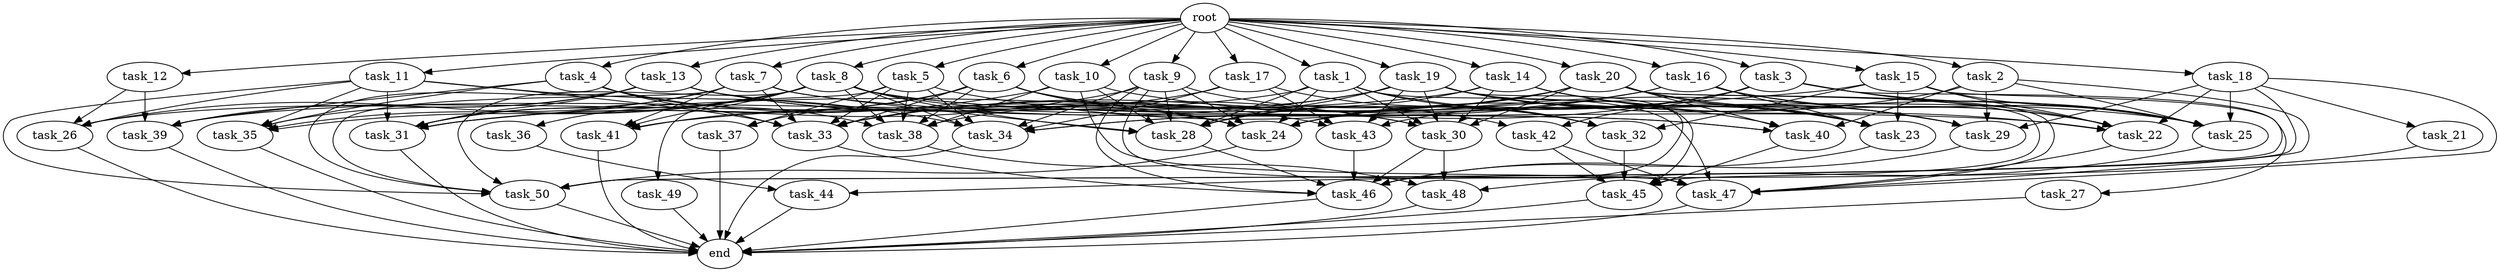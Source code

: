 digraph G {
  root [size="0.000000e+00"];
  task_1 [size="7.923894e+10"];
  task_2 [size="3.995588e+10"];
  task_3 [size="7.822599e+10"];
  task_4 [size="4.561230e+10"];
  task_5 [size="5.046183e+10"];
  task_6 [size="7.043789e+10"];
  task_7 [size="4.146620e+10"];
  task_8 [size="7.687201e+10"];
  task_9 [size="2.377564e+10"];
  task_10 [size="9.343705e+10"];
  task_11 [size="8.118854e+10"];
  task_12 [size="9.119615e+10"];
  task_13 [size="3.584671e+10"];
  task_14 [size="6.109263e+10"];
  task_15 [size="8.232237e+10"];
  task_16 [size="5.524897e+10"];
  task_17 [size="7.398741e+10"];
  task_18 [size="2.779762e+10"];
  task_19 [size="1.713978e+10"];
  task_20 [size="9.002347e+10"];
  task_21 [size="5.827407e+10"];
  task_22 [size="3.367133e+10"];
  task_23 [size="1.962249e+10"];
  task_24 [size="8.461231e+10"];
  task_25 [size="1.890094e+10"];
  task_26 [size="3.466554e+09"];
  task_27 [size="3.274734e+10"];
  task_28 [size="6.741416e+09"];
  task_29 [size="2.942158e+10"];
  task_30 [size="5.818769e+10"];
  task_31 [size="2.082483e+10"];
  task_32 [size="6.887956e+10"];
  task_33 [size="1.098229e+10"];
  task_34 [size="7.476841e+10"];
  task_35 [size="9.238477e+10"];
  task_36 [size="9.959226e+09"];
  task_37 [size="5.966907e+10"];
  task_38 [size="4.979344e+10"];
  task_39 [size="3.426906e+10"];
  task_40 [size="6.725571e+10"];
  task_41 [size="9.773293e+10"];
  task_42 [size="8.067063e+10"];
  task_43 [size="4.289452e+10"];
  task_44 [size="4.019626e+10"];
  task_45 [size="3.555462e+10"];
  task_46 [size="6.054457e+10"];
  task_47 [size="9.427873e+10"];
  task_48 [size="3.352411e+10"];
  task_49 [size="3.053546e+09"];
  task_50 [size="6.497903e+09"];
  end [size="0.000000e+00"];

  root -> task_1 [size="1.000000e-12"];
  root -> task_2 [size="1.000000e-12"];
  root -> task_3 [size="1.000000e-12"];
  root -> task_4 [size="1.000000e-12"];
  root -> task_5 [size="1.000000e-12"];
  root -> task_6 [size="1.000000e-12"];
  root -> task_7 [size="1.000000e-12"];
  root -> task_8 [size="1.000000e-12"];
  root -> task_9 [size="1.000000e-12"];
  root -> task_10 [size="1.000000e-12"];
  root -> task_11 [size="1.000000e-12"];
  root -> task_12 [size="1.000000e-12"];
  root -> task_13 [size="1.000000e-12"];
  root -> task_14 [size="1.000000e-12"];
  root -> task_15 [size="1.000000e-12"];
  root -> task_16 [size="1.000000e-12"];
  root -> task_17 [size="1.000000e-12"];
  root -> task_18 [size="1.000000e-12"];
  root -> task_19 [size="1.000000e-12"];
  root -> task_20 [size="1.000000e-12"];
  task_1 -> task_23 [size="2.803212e+07"];
  task_1 -> task_24 [size="1.057654e+08"];
  task_1 -> task_26 [size="8.666384e+06"];
  task_1 -> task_28 [size="8.426770e+06"];
  task_1 -> task_30 [size="9.697948e+07"];
  task_1 -> task_32 [size="1.721989e+08"];
  task_1 -> task_47 [size="1.178484e+08"];
  task_2 -> task_24 [size="1.057654e+08"];
  task_2 -> task_25 [size="2.700134e+07"];
  task_2 -> task_29 [size="5.884317e+07"];
  task_2 -> task_40 [size="1.345114e+08"];
  task_2 -> task_47 [size="1.178484e+08"];
  task_3 -> task_22 [size="4.810190e+07"];
  task_3 -> task_24 [size="1.057654e+08"];
  task_3 -> task_25 [size="2.700134e+07"];
  task_3 -> task_27 [size="3.274734e+08"];
  task_3 -> task_34 [size="1.068120e+08"];
  task_3 -> task_42 [size="4.033531e+08"];
  task_3 -> task_43 [size="1.072363e+08"];
  task_4 -> task_24 [size="1.057654e+08"];
  task_4 -> task_33 [size="1.372786e+07"];
  task_4 -> task_35 [size="1.847695e+08"];
  task_4 -> task_38 [size="8.298907e+07"];
  task_4 -> task_39 [size="8.567266e+07"];
  task_5 -> task_29 [size="5.884317e+07"];
  task_5 -> task_33 [size="1.372786e+07"];
  task_5 -> task_34 [size="1.068120e+08"];
  task_5 -> task_37 [size="2.983453e+08"];
  task_5 -> task_38 [size="8.298907e+07"];
  task_5 -> task_49 [size="3.053546e+07"];
  task_6 -> task_24 [size="1.057654e+08"];
  task_6 -> task_30 [size="9.697948e+07"];
  task_6 -> task_33 [size="1.372786e+07"];
  task_6 -> task_37 [size="2.983453e+08"];
  task_6 -> task_38 [size="8.298907e+07"];
  task_6 -> task_41 [size="2.443323e+08"];
  task_6 -> task_42 [size="4.033531e+08"];
  task_7 -> task_28 [size="8.426770e+06"];
  task_7 -> task_31 [size="2.974976e+07"];
  task_7 -> task_33 [size="1.372786e+07"];
  task_7 -> task_35 [size="1.847695e+08"];
  task_7 -> task_40 [size="1.345114e+08"];
  task_7 -> task_41 [size="2.443323e+08"];
  task_7 -> task_50 [size="9.282718e+06"];
  task_8 -> task_24 [size="1.057654e+08"];
  task_8 -> task_25 [size="2.700134e+07"];
  task_8 -> task_26 [size="8.666384e+06"];
  task_8 -> task_28 [size="8.426770e+06"];
  task_8 -> task_31 [size="2.974976e+07"];
  task_8 -> task_34 [size="1.068120e+08"];
  task_8 -> task_35 [size="1.847695e+08"];
  task_8 -> task_36 [size="9.959226e+07"];
  task_8 -> task_38 [size="8.298907e+07"];
  task_8 -> task_40 [size="1.345114e+08"];
  task_8 -> task_41 [size="2.443323e+08"];
  task_8 -> task_50 [size="9.282718e+06"];
  task_9 -> task_24 [size="1.057654e+08"];
  task_9 -> task_28 [size="8.426770e+06"];
  task_9 -> task_31 [size="2.974976e+07"];
  task_9 -> task_32 [size="1.721989e+08"];
  task_9 -> task_34 [size="1.068120e+08"];
  task_9 -> task_46 [size="7.568071e+07"];
  task_9 -> task_47 [size="1.178484e+08"];
  task_10 -> task_23 [size="2.803212e+07"];
  task_10 -> task_28 [size="8.426770e+06"];
  task_10 -> task_31 [size="2.974976e+07"];
  task_10 -> task_38 [size="8.298907e+07"];
  task_10 -> task_47 [size="1.178484e+08"];
  task_11 -> task_26 [size="8.666384e+06"];
  task_11 -> task_31 [size="2.974976e+07"];
  task_11 -> task_33 [size="1.372786e+07"];
  task_11 -> task_34 [size="1.068120e+08"];
  task_11 -> task_35 [size="1.847695e+08"];
  task_11 -> task_50 [size="9.282718e+06"];
  task_12 -> task_26 [size="8.666384e+06"];
  task_12 -> task_39 [size="8.567266e+07"];
  task_13 -> task_22 [size="4.810190e+07"];
  task_13 -> task_30 [size="9.697948e+07"];
  task_13 -> task_31 [size="2.974976e+07"];
  task_13 -> task_35 [size="1.847695e+08"];
  task_13 -> task_39 [size="8.567266e+07"];
  task_13 -> task_43 [size="1.072363e+08"];
  task_13 -> task_50 [size="9.282718e+06"];
  task_14 -> task_22 [size="4.810190e+07"];
  task_14 -> task_23 [size="2.803212e+07"];
  task_14 -> task_28 [size="8.426770e+06"];
  task_14 -> task_29 [size="5.884317e+07"];
  task_14 -> task_30 [size="9.697948e+07"];
  task_14 -> task_39 [size="8.567266e+07"];
  task_15 -> task_22 [size="4.810190e+07"];
  task_15 -> task_23 [size="2.803212e+07"];
  task_15 -> task_25 [size="2.700134e+07"];
  task_15 -> task_31 [size="2.974976e+07"];
  task_15 -> task_32 [size="1.721989e+08"];
  task_15 -> task_50 [size="9.282718e+06"];
  task_16 -> task_22 [size="4.810190e+07"];
  task_16 -> task_23 [size="2.803212e+07"];
  task_16 -> task_25 [size="2.700134e+07"];
  task_16 -> task_33 [size="1.372786e+07"];
  task_16 -> task_34 [size="1.068120e+08"];
  task_17 -> task_32 [size="1.721989e+08"];
  task_17 -> task_33 [size="1.372786e+07"];
  task_17 -> task_34 [size="1.068120e+08"];
  task_17 -> task_43 [size="1.072363e+08"];
  task_18 -> task_21 [size="5.827407e+08"];
  task_18 -> task_22 [size="4.810190e+07"];
  task_18 -> task_25 [size="2.700134e+07"];
  task_18 -> task_29 [size="5.884317e+07"];
  task_18 -> task_47 [size="1.178484e+08"];
  task_18 -> task_50 [size="9.282718e+06"];
  task_19 -> task_23 [size="2.803212e+07"];
  task_19 -> task_25 [size="2.700134e+07"];
  task_19 -> task_28 [size="8.426770e+06"];
  task_19 -> task_29 [size="5.884317e+07"];
  task_19 -> task_30 [size="9.697948e+07"];
  task_19 -> task_38 [size="8.298907e+07"];
  task_19 -> task_40 [size="1.345114e+08"];
  task_19 -> task_41 [size="2.443323e+08"];
  task_19 -> task_43 [size="1.072363e+08"];
  task_19 -> task_45 [size="7.110923e+07"];
  task_19 -> task_46 [size="7.568071e+07"];
  task_20 -> task_22 [size="4.810190e+07"];
  task_20 -> task_23 [size="2.803212e+07"];
  task_20 -> task_24 [size="1.057654e+08"];
  task_20 -> task_28 [size="8.426770e+06"];
  task_20 -> task_30 [size="9.697948e+07"];
  task_20 -> task_33 [size="1.372786e+07"];
  task_20 -> task_40 [size="1.345114e+08"];
  task_20 -> task_45 [size="7.110923e+07"];
  task_20 -> task_47 [size="1.178484e+08"];
  task_21 -> task_44 [size="2.009813e+08"];
  task_22 -> task_47 [size="1.178484e+08"];
  task_23 -> task_46 [size="7.568071e+07"];
  task_24 -> task_50 [size="9.282718e+06"];
  task_25 -> task_48 [size="1.117470e+08"];
  task_26 -> end [size="1.000000e-12"];
  task_27 -> end [size="1.000000e-12"];
  task_28 -> task_46 [size="7.568071e+07"];
  task_29 -> task_46 [size="7.568071e+07"];
  task_30 -> task_46 [size="7.568071e+07"];
  task_30 -> task_48 [size="1.117470e+08"];
  task_31 -> end [size="1.000000e-12"];
  task_32 -> task_45 [size="7.110923e+07"];
  task_33 -> task_46 [size="7.568071e+07"];
  task_34 -> end [size="1.000000e-12"];
  task_35 -> end [size="1.000000e-12"];
  task_36 -> task_44 [size="2.009813e+08"];
  task_37 -> end [size="1.000000e-12"];
  task_38 -> task_48 [size="1.117470e+08"];
  task_39 -> end [size="1.000000e-12"];
  task_40 -> task_45 [size="7.110923e+07"];
  task_41 -> end [size="1.000000e-12"];
  task_42 -> task_45 [size="7.110923e+07"];
  task_42 -> task_47 [size="1.178484e+08"];
  task_43 -> task_46 [size="7.568071e+07"];
  task_44 -> end [size="1.000000e-12"];
  task_45 -> end [size="1.000000e-12"];
  task_46 -> end [size="1.000000e-12"];
  task_47 -> end [size="1.000000e-12"];
  task_48 -> end [size="1.000000e-12"];
  task_49 -> end [size="1.000000e-12"];
  task_50 -> end [size="1.000000e-12"];
}
